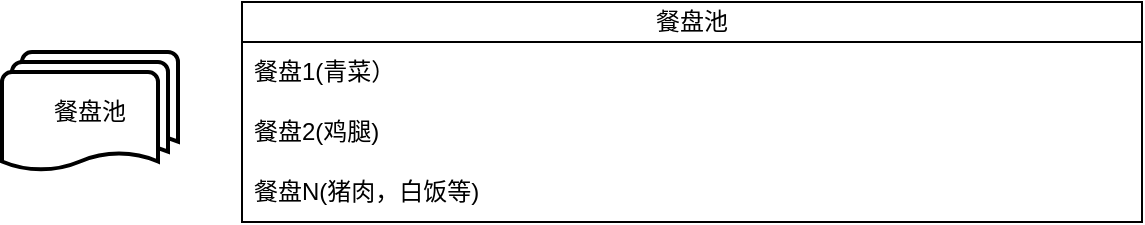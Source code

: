 <mxfile version="27.1.4">
  <diagram name="第 1 页" id="GsegLQb7eOSXlMI9gWFC">
    <mxGraphModel dx="976" dy="663" grid="1" gridSize="10" guides="1" tooltips="1" connect="1" arrows="1" fold="1" page="1" pageScale="1" pageWidth="827" pageHeight="1169" math="0" shadow="0">
      <root>
        <mxCell id="0" />
        <mxCell id="1" parent="0" />
        <mxCell id="i836lxLW27gEmyLH38d1-1" value="餐盘池" style="strokeWidth=2;html=1;shape=mxgraph.flowchart.multi-document;whiteSpace=wrap;" vertex="1" parent="1">
          <mxGeometry x="70" y="65" width="88" height="60" as="geometry" />
        </mxCell>
        <mxCell id="i836lxLW27gEmyLH38d1-4" value="餐盘池" style="swimlane;fontStyle=0;childLayout=stackLayout;horizontal=1;startSize=20;horizontalStack=0;resizeParent=1;resizeParentMax=0;resizeLast=0;collapsible=1;marginBottom=0;whiteSpace=wrap;html=1;" vertex="1" parent="1">
          <mxGeometry x="190" y="40" width="450" height="110" as="geometry">
            <mxRectangle x="340" y="140" width="60" height="30" as="alternateBounds" />
          </mxGeometry>
        </mxCell>
        <mxCell id="i836lxLW27gEmyLH38d1-5" value="餐盘1(青菜）&lt;span style=&quot;white-space: pre;&quot;&gt;&#x9;&lt;/span&gt;" style="text;strokeColor=none;fillColor=none;align=left;verticalAlign=middle;spacingLeft=4;spacingRight=4;overflow=hidden;points=[[0,0.5],[1,0.5]];portConstraint=eastwest;rotatable=0;whiteSpace=wrap;html=1;" vertex="1" parent="i836lxLW27gEmyLH38d1-4">
          <mxGeometry y="20" width="450" height="30" as="geometry" />
        </mxCell>
        <mxCell id="i836lxLW27gEmyLH38d1-7" value="餐盘2(鸡腿)" style="text;strokeColor=none;fillColor=none;align=left;verticalAlign=middle;spacingLeft=4;spacingRight=4;overflow=hidden;points=[[0,0.5],[1,0.5]];portConstraint=eastwest;rotatable=0;whiteSpace=wrap;html=1;" vertex="1" parent="i836lxLW27gEmyLH38d1-4">
          <mxGeometry y="50" width="450" height="30" as="geometry" />
        </mxCell>
        <mxCell id="i836lxLW27gEmyLH38d1-6" value="餐盘N(猪肉，白饭等)" style="text;strokeColor=none;fillColor=none;align=left;verticalAlign=middle;spacingLeft=4;spacingRight=4;overflow=hidden;points=[[0,0.5],[1,0.5]];portConstraint=eastwest;rotatable=0;whiteSpace=wrap;html=1;" vertex="1" parent="i836lxLW27gEmyLH38d1-4">
          <mxGeometry y="80" width="450" height="30" as="geometry" />
        </mxCell>
      </root>
    </mxGraphModel>
  </diagram>
</mxfile>
